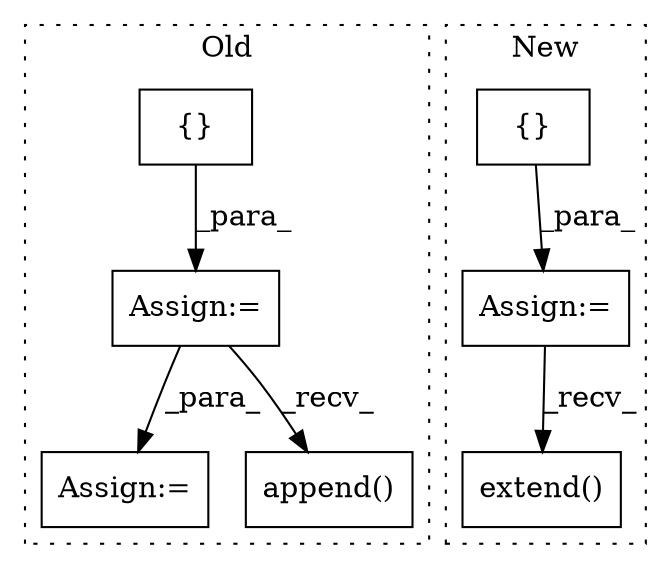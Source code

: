 digraph G {
subgraph cluster0 {
1 [label="{}" a="59" s="10353,10353" l="2,1" shape="box"];
5 [label="Assign:=" a="68" s="10631" l="4" shape="box"];
6 [label="Assign:=" a="68" s="10350" l="3" shape="box"];
7 [label="append()" a="75" s="10587,10615" l="14,1" shape="box"];
label = "Old";
style="dotted";
}
subgraph cluster1 {
2 [label="extend()" a="75" s="12286,12588" l="14,1" shape="box"];
3 [label="{}" a="59" s="11978,11978" l="2,1" shape="box"];
4 [label="Assign:=" a="68" s="11975" l="3" shape="box"];
label = "New";
style="dotted";
}
1 -> 6 [label="_para_"];
3 -> 4 [label="_para_"];
4 -> 2 [label="_recv_"];
6 -> 5 [label="_para_"];
6 -> 7 [label="_recv_"];
}
